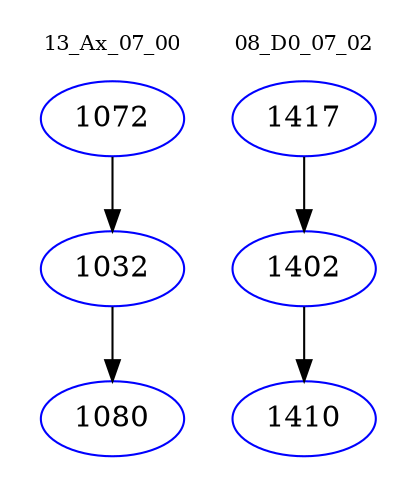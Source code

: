 digraph{
subgraph cluster_0 {
color = white
label = "13_Ax_07_00";
fontsize=10;
T0_1072 [label="1072", color="blue"]
T0_1072 -> T0_1032 [color="black"]
T0_1032 [label="1032", color="blue"]
T0_1032 -> T0_1080 [color="black"]
T0_1080 [label="1080", color="blue"]
}
subgraph cluster_1 {
color = white
label = "08_D0_07_02";
fontsize=10;
T1_1417 [label="1417", color="blue"]
T1_1417 -> T1_1402 [color="black"]
T1_1402 [label="1402", color="blue"]
T1_1402 -> T1_1410 [color="black"]
T1_1410 [label="1410", color="blue"]
}
}
